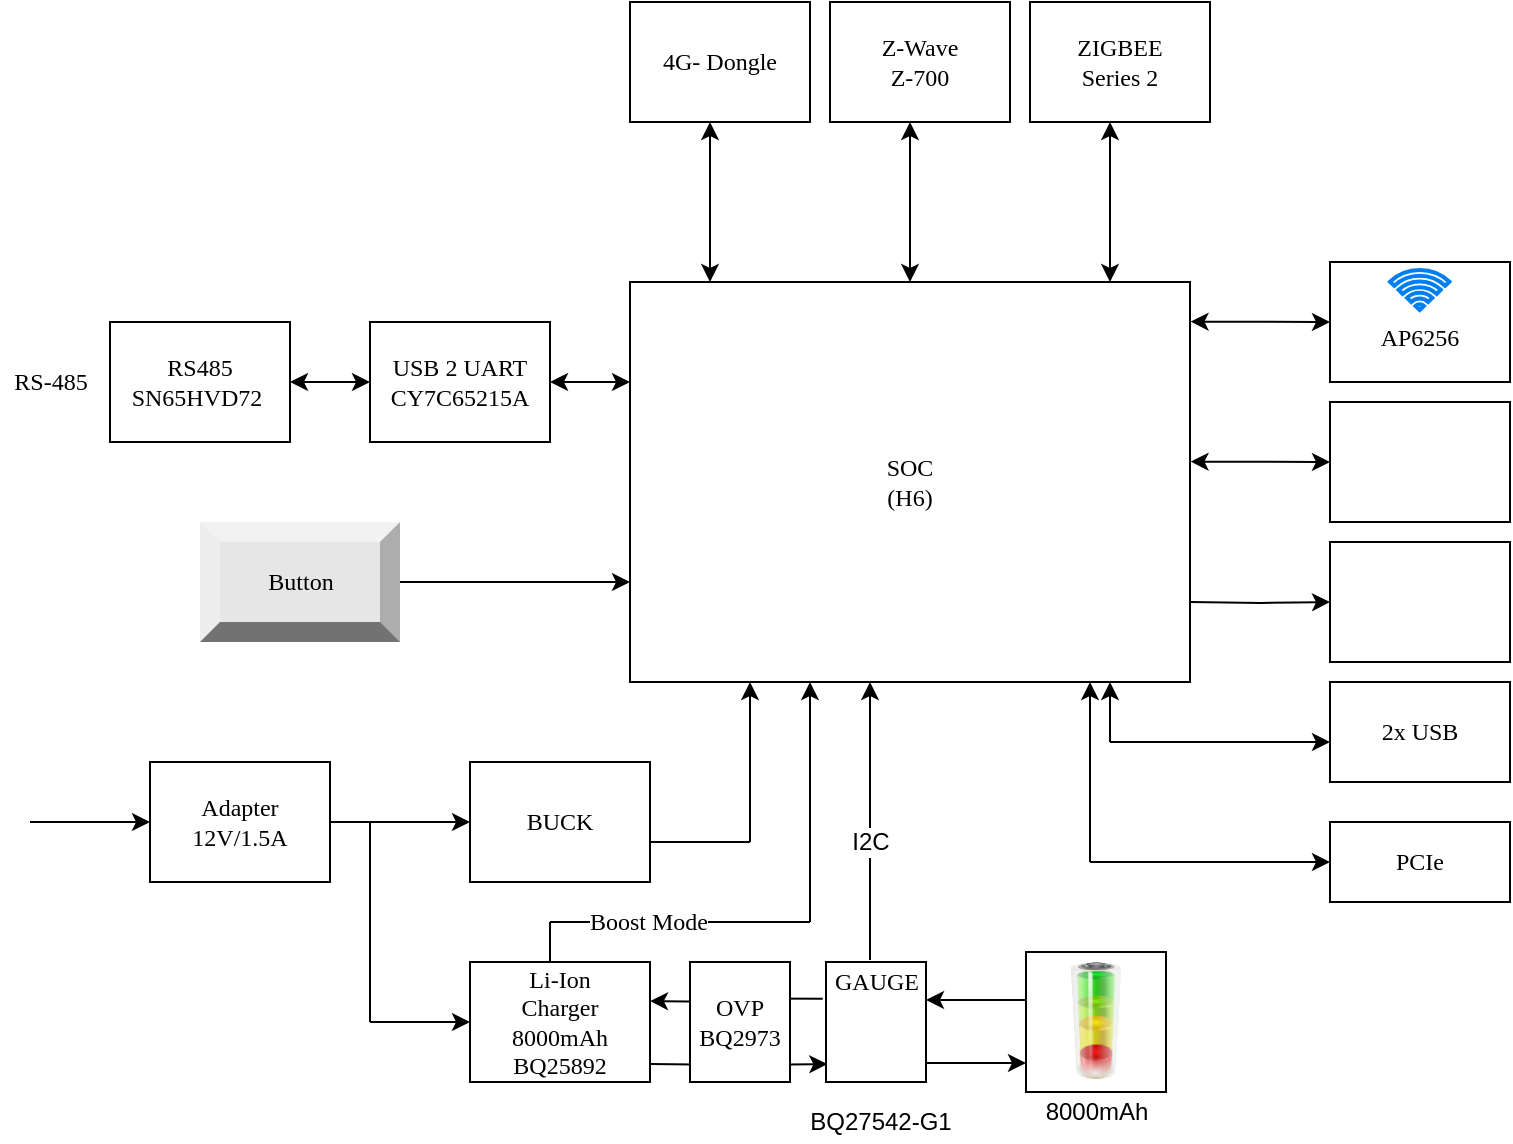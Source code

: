 <mxfile version="12.3.1" type="github" pages="1">
  <diagram id="o-UFxtaxaCjPeBru45kK" name="Page-1">
    <mxGraphModel dx="867" dy="518" grid="1" gridSize="10" guides="1" tooltips="1" connect="1" arrows="1" fold="1" page="1" pageScale="1" pageWidth="1100" pageHeight="850" math="0" shadow="0">
      <root>
        <mxCell id="0"/>
        <mxCell id="1" parent="0"/>
        <mxCell id="L48Uhroj51GNgtLhOd8K-28" value="" style="edgeStyle=orthogonalEdgeStyle;rounded=0;orthogonalLoop=1;jettySize=auto;html=1;fontFamily=Tahoma;exitX=-0.033;exitY=0.917;exitDx=0;exitDy=0;exitPerimeter=0;" parent="1" edge="1" source="L48Uhroj51GNgtLhOd8K-23">
          <mxGeometry relative="1" as="geometry">
            <mxPoint x="570" y="639.5" as="sourcePoint"/>
            <mxPoint x="490" y="639.5" as="targetPoint"/>
          </mxGeometry>
        </mxCell>
        <mxCell id="L48Uhroj51GNgtLhOd8K-16" value="" style="whiteSpace=wrap;html=1;aspect=fixed;fontFamily=Tahoma;" parent="1" vertex="1">
          <mxGeometry x="678" y="615" width="70" height="70" as="geometry"/>
        </mxCell>
        <mxCell id="L48Uhroj51GNgtLhOd8K-1" value="SOC&lt;br&gt;(H6)" style="rounded=0;whiteSpace=wrap;html=1;fontFamily=Tahoma;" parent="1" vertex="1">
          <mxGeometry x="480" y="280" width="280" height="200" as="geometry"/>
        </mxCell>
        <mxCell id="L48Uhroj51GNgtLhOd8K-6" value="" style="edgeStyle=orthogonalEdgeStyle;rounded=0;orthogonalLoop=1;jettySize=auto;html=1;fontFamily=Tahoma;" parent="1" source="L48Uhroj51GNgtLhOd8K-2" target="L48Uhroj51GNgtLhOd8K-5" edge="1">
          <mxGeometry relative="1" as="geometry"/>
        </mxCell>
        <mxCell id="L48Uhroj51GNgtLhOd8K-2" value="Adapter&lt;br&gt;12V/1.5A" style="rounded=0;whiteSpace=wrap;html=1;fontFamily=Tahoma;" parent="1" vertex="1">
          <mxGeometry x="240" y="520" width="90" height="60" as="geometry"/>
        </mxCell>
        <mxCell id="L48Uhroj51GNgtLhOd8K-4" value="" style="endArrow=classic;html=1;fontFamily=Tahoma;" parent="1" edge="1">
          <mxGeometry width="50" height="50" relative="1" as="geometry">
            <mxPoint x="180" y="550" as="sourcePoint"/>
            <mxPoint x="240" y="550" as="targetPoint"/>
          </mxGeometry>
        </mxCell>
        <mxCell id="L48Uhroj51GNgtLhOd8K-5" value="BUCK" style="rounded=0;whiteSpace=wrap;html=1;fontFamily=Tahoma;" parent="1" vertex="1">
          <mxGeometry x="400" y="520" width="90" height="60" as="geometry"/>
        </mxCell>
        <mxCell id="L48Uhroj51GNgtLhOd8K-7" value="" style="endArrow=classic;html=1;fontFamily=Tahoma;" parent="1" edge="1">
          <mxGeometry width="50" height="50" relative="1" as="geometry">
            <mxPoint x="540" y="560" as="sourcePoint"/>
            <mxPoint x="540" y="480" as="targetPoint"/>
          </mxGeometry>
        </mxCell>
        <mxCell id="L48Uhroj51GNgtLhOd8K-8" value="" style="endArrow=none;html=1;fontFamily=Tahoma;" parent="1" edge="1">
          <mxGeometry width="50" height="50" relative="1" as="geometry">
            <mxPoint x="490" y="560" as="sourcePoint"/>
            <mxPoint x="540" y="560" as="targetPoint"/>
          </mxGeometry>
        </mxCell>
        <mxCell id="L48Uhroj51GNgtLhOd8K-25" value="" style="edgeStyle=orthogonalEdgeStyle;rounded=0;orthogonalLoop=1;jettySize=auto;html=1;fontFamily=Tahoma;entryX=0.013;entryY=0.85;entryDx=0;entryDy=0;entryPerimeter=0;" parent="1" edge="1" target="L48Uhroj51GNgtLhOd8K-21">
          <mxGeometry relative="1" as="geometry">
            <mxPoint x="490" y="671" as="sourcePoint"/>
            <mxPoint x="570" y="671" as="targetPoint"/>
          </mxGeometry>
        </mxCell>
        <mxCell id="L48Uhroj51GNgtLhOd8K-9" value="Li-Ion&lt;br&gt;Charger&lt;br&gt;8000mAh&lt;br&gt;BQ25892" style="rounded=0;whiteSpace=wrap;html=1;fontFamily=Tahoma;" parent="1" vertex="1">
          <mxGeometry x="400" y="620" width="90" height="60" as="geometry"/>
        </mxCell>
        <mxCell id="L48Uhroj51GNgtLhOd8K-11" value="" style="edgeStyle=orthogonalEdgeStyle;rounded=0;orthogonalLoop=1;jettySize=auto;html=1;fontFamily=Tahoma;" parent="1" edge="1">
          <mxGeometry relative="1" as="geometry">
            <mxPoint x="350" y="650" as="sourcePoint"/>
            <mxPoint x="400" y="650" as="targetPoint"/>
          </mxGeometry>
        </mxCell>
        <mxCell id="L48Uhroj51GNgtLhOd8K-12" value="" style="endArrow=none;html=1;fontFamily=Tahoma;" parent="1" edge="1">
          <mxGeometry width="50" height="50" relative="1" as="geometry">
            <mxPoint x="350" y="650" as="sourcePoint"/>
            <mxPoint x="350" y="550" as="targetPoint"/>
          </mxGeometry>
        </mxCell>
        <mxCell id="L48Uhroj51GNgtLhOd8K-13" value="" style="image;html=1;labelBackgroundColor=#ffffff;image=img/lib/clip_art/general/Battery_allstates_128x128.png;fontFamily=Tahoma;" parent="1" vertex="1">
          <mxGeometry x="683" y="620" width="60" height="60" as="geometry"/>
        </mxCell>
        <mxCell id="L48Uhroj51GNgtLhOd8K-20" value="OVP&lt;br&gt;BQ2973" style="rounded=0;whiteSpace=wrap;html=1;fontFamily=Tahoma;" parent="1" vertex="1">
          <mxGeometry x="510" y="620" width="50" height="60" as="geometry"/>
        </mxCell>
        <mxCell id="L48Uhroj51GNgtLhOd8K-21" value="" style="rounded=0;whiteSpace=wrap;html=1;fontFamily=Tahoma;" parent="1" vertex="1">
          <mxGeometry x="578" y="620" width="50" height="60" as="geometry"/>
        </mxCell>
        <mxCell id="L48Uhroj51GNgtLhOd8K-22" value="" style="shape=image;html=1;verticalAlign=top;verticalLabelPosition=bottom;labelBackgroundColor=#ffffff;imageAspect=0;aspect=fixed;image=https://cdn2.iconfinder.com/data/icons/miscellaneous-12/24/miscellaneous-25-128.png;fontFamily=Tahoma;" parent="1" vertex="1">
          <mxGeometry x="583" y="640" width="40" height="40" as="geometry"/>
        </mxCell>
        <mxCell id="L48Uhroj51GNgtLhOd8K-23" value="GAUGE" style="text;html=1;align=center;verticalAlign=middle;resizable=0;points=[];;autosize=1;fontFamily=Tahoma;" parent="1" vertex="1">
          <mxGeometry x="578" y="620" width="50" height="20" as="geometry"/>
        </mxCell>
        <mxCell id="L48Uhroj51GNgtLhOd8K-27" value="" style="edgeStyle=orthogonalEdgeStyle;rounded=0;orthogonalLoop=1;jettySize=auto;html=1;fontFamily=Tahoma;" parent="1" edge="1">
          <mxGeometry relative="1" as="geometry">
            <mxPoint x="628" y="670.5" as="sourcePoint"/>
            <mxPoint x="678" y="670.5" as="targetPoint"/>
          </mxGeometry>
        </mxCell>
        <mxCell id="L48Uhroj51GNgtLhOd8K-29" value="" style="edgeStyle=orthogonalEdgeStyle;rounded=0;orthogonalLoop=1;jettySize=auto;html=1;fontFamily=Tahoma;" parent="1" edge="1">
          <mxGeometry relative="1" as="geometry">
            <mxPoint x="678" y="639" as="sourcePoint"/>
            <mxPoint x="628" y="639" as="targetPoint"/>
          </mxGeometry>
        </mxCell>
        <mxCell id="L48Uhroj51GNgtLhOd8K-30" value="" style="endArrow=classic;html=1;fontFamily=Tahoma;" parent="1" edge="1">
          <mxGeometry width="50" height="50" relative="1" as="geometry">
            <mxPoint x="570" y="600" as="sourcePoint"/>
            <mxPoint x="570" y="480" as="targetPoint"/>
          </mxGeometry>
        </mxCell>
        <mxCell id="L48Uhroj51GNgtLhOd8K-31" value="" style="endArrow=none;html=1;fontFamily=Tahoma;" parent="1" edge="1">
          <mxGeometry width="50" height="50" relative="1" as="geometry">
            <mxPoint x="440" y="620" as="sourcePoint"/>
            <mxPoint x="440" y="600" as="targetPoint"/>
          </mxGeometry>
        </mxCell>
        <mxCell id="L48Uhroj51GNgtLhOd8K-32" value="" style="endArrow=none;html=1;fontFamily=Tahoma;" parent="1" edge="1">
          <mxGeometry width="50" height="50" relative="1" as="geometry">
            <mxPoint x="440" y="600" as="sourcePoint"/>
            <mxPoint x="570" y="600" as="targetPoint"/>
          </mxGeometry>
        </mxCell>
        <mxCell id="L48Uhroj51GNgtLhOd8K-33" value="Boost Mode" style="text;html=1;align=center;verticalAlign=middle;resizable=0;points=[];;labelBackgroundColor=#ffffff;fontFamily=Tahoma;" parent="L48Uhroj51GNgtLhOd8K-32" vertex="1" connectable="0">
          <mxGeometry x="0.42" relative="1" as="geometry">
            <mxPoint x="-43.5" as="offset"/>
          </mxGeometry>
        </mxCell>
        <mxCell id="L48Uhroj51GNgtLhOd8K-34" value="" style="edgeStyle=orthogonalEdgeStyle;rounded=0;orthogonalLoop=1;jettySize=auto;html=1;fontFamily=Tahoma;" parent="1" target="L48Uhroj51GNgtLhOd8K-35" edge="1">
          <mxGeometry relative="1" as="geometry">
            <mxPoint x="760.0" y="440" as="sourcePoint"/>
          </mxGeometry>
        </mxCell>
        <mxCell id="L48Uhroj51GNgtLhOd8K-35" value="" style="rounded=0;whiteSpace=wrap;html=1;fontFamily=Tahoma;" parent="1" vertex="1">
          <mxGeometry x="830" y="410" width="90" height="60" as="geometry"/>
        </mxCell>
        <mxCell id="L48Uhroj51GNgtLhOd8K-37" value="" style="shape=image;html=1;verticalAlign=top;verticalLabelPosition=bottom;labelBackgroundColor=#ffffff;imageAspect=0;aspect=fixed;image=https://cdn2.iconfinder.com/data/icons/fatcow/32x32/led.png;fontFamily=Tahoma;" parent="1" vertex="1">
          <mxGeometry x="880" y="424" width="32" height="32" as="geometry"/>
        </mxCell>
        <mxCell id="L48Uhroj51GNgtLhOd8K-38" value="" style="rounded=0;whiteSpace=wrap;html=1;fontFamily=Tahoma;" parent="1" vertex="1">
          <mxGeometry x="830" y="340" width="90" height="60" as="geometry"/>
        </mxCell>
        <mxCell id="L48Uhroj51GNgtLhOd8K-40" value="" style="shape=image;html=1;verticalAlign=top;verticalLabelPosition=bottom;labelBackgroundColor=#ffffff;imageAspect=0;aspect=fixed;image=https://cdn2.iconfinder.com/data/icons/freecns-cumulus/16/519555-051_SDCard-128.png;fontFamily=Tahoma;" parent="1" vertex="1">
          <mxGeometry x="840" y="340" width="58" height="58" as="geometry"/>
        </mxCell>
        <mxCell id="L48Uhroj51GNgtLhOd8K-41" value="" style="endArrow=classic;startArrow=classic;html=1;exitX=1.001;exitY=0.449;exitDx=0;exitDy=0;exitPerimeter=0;fontFamily=Tahoma;" parent="1" source="L48Uhroj51GNgtLhOd8K-1" edge="1">
          <mxGeometry width="50" height="50" relative="1" as="geometry">
            <mxPoint x="780" y="420" as="sourcePoint"/>
            <mxPoint x="830" y="370" as="targetPoint"/>
          </mxGeometry>
        </mxCell>
        <mxCell id="L48Uhroj51GNgtLhOd8K-42" value="&lt;br&gt;AP6256" style="rounded=0;whiteSpace=wrap;html=1;fontFamily=Tahoma;" parent="1" vertex="1">
          <mxGeometry x="830" y="270" width="90" height="60" as="geometry"/>
        </mxCell>
        <mxCell id="L48Uhroj51GNgtLhOd8K-44" value="" style="endArrow=classic;startArrow=classic;html=1;exitX=1.001;exitY=0.449;exitDx=0;exitDy=0;exitPerimeter=0;fontFamily=Tahoma;" parent="1" edge="1">
          <mxGeometry width="50" height="50" relative="1" as="geometry">
            <mxPoint x="760.28" y="299.8" as="sourcePoint"/>
            <mxPoint x="830" y="300" as="targetPoint"/>
          </mxGeometry>
        </mxCell>
        <mxCell id="L48Uhroj51GNgtLhOd8K-45" value="" style="html=1;verticalLabelPosition=bottom;align=center;labelBackgroundColor=#ffffff;verticalAlign=top;strokeWidth=2;strokeColor=#0080F0;shadow=0;dashed=0;shape=mxgraph.ios7.icons.wifi;pointerEvents=1;fontFamily=Tahoma;" parent="1" vertex="1">
          <mxGeometry x="860" y="274" width="29.7" height="20" as="geometry"/>
        </mxCell>
        <mxCell id="L48Uhroj51GNgtLhOd8K-46" value="" style="endArrow=classic;startArrow=classic;html=1;fontFamily=Tahoma;" parent="1" edge="1">
          <mxGeometry width="50" height="50" relative="1" as="geometry">
            <mxPoint x="720" y="280" as="sourcePoint"/>
            <mxPoint x="720" y="200" as="targetPoint"/>
          </mxGeometry>
        </mxCell>
        <mxCell id="L48Uhroj51GNgtLhOd8K-47" value="ZIGBEE&lt;br&gt;Series 2" style="rounded=0;whiteSpace=wrap;html=1;fontFamily=Tahoma;" parent="1" vertex="1">
          <mxGeometry x="680" y="140" width="90" height="60" as="geometry"/>
        </mxCell>
        <mxCell id="L48Uhroj51GNgtLhOd8K-49" value="" style="endArrow=classic;startArrow=classic;html=1;fontFamily=Tahoma;" parent="1" edge="1">
          <mxGeometry width="50" height="50" relative="1" as="geometry">
            <mxPoint x="620" y="280" as="sourcePoint"/>
            <mxPoint x="620" y="200" as="targetPoint"/>
          </mxGeometry>
        </mxCell>
        <mxCell id="L48Uhroj51GNgtLhOd8K-50" value="Z-Wave&lt;br&gt;Z-700" style="rounded=0;whiteSpace=wrap;html=1;fontFamily=Tahoma;" parent="1" vertex="1">
          <mxGeometry x="580" y="140" width="90" height="60" as="geometry"/>
        </mxCell>
        <mxCell id="L48Uhroj51GNgtLhOd8K-51" value="" style="endArrow=classic;startArrow=classic;html=1;fontFamily=Tahoma;" parent="1" edge="1">
          <mxGeometry width="50" height="50" relative="1" as="geometry">
            <mxPoint x="520" y="280" as="sourcePoint"/>
            <mxPoint x="520" y="200" as="targetPoint"/>
          </mxGeometry>
        </mxCell>
        <mxCell id="L48Uhroj51GNgtLhOd8K-52" value="4G- Dongle" style="rounded=0;whiteSpace=wrap;html=1;fontFamily=Tahoma;" parent="1" vertex="1">
          <mxGeometry x="480" y="140" width="90" height="60" as="geometry"/>
        </mxCell>
        <mxCell id="L48Uhroj51GNgtLhOd8K-57" value="USB 2 UART&lt;br&gt;CY7C65215A" style="rounded=0;whiteSpace=wrap;html=1;fontFamily=Tahoma;" parent="1" vertex="1">
          <mxGeometry x="350" y="300" width="90" height="60" as="geometry"/>
        </mxCell>
        <mxCell id="L48Uhroj51GNgtLhOd8K-58" value="RS485&lt;br&gt;SN65HVD72&amp;nbsp;" style="rounded=0;whiteSpace=wrap;html=1;fontFamily=Tahoma;" parent="1" vertex="1">
          <mxGeometry x="220" y="300" width="90" height="60" as="geometry"/>
        </mxCell>
        <mxCell id="L48Uhroj51GNgtLhOd8K-63" value="RS-485" style="text;html=1;align=center;verticalAlign=middle;resizable=0;points=[];;autosize=1;fontFamily=Tahoma;" parent="1" vertex="1">
          <mxGeometry x="165" y="320" width="50" height="20" as="geometry"/>
        </mxCell>
        <mxCell id="L48Uhroj51GNgtLhOd8K-64" value="" style="endArrow=classic;startArrow=classic;html=1;exitX=1;exitY=0.5;exitDx=0;exitDy=0;fontFamily=Tahoma;" parent="1" source="L48Uhroj51GNgtLhOd8K-57" edge="1">
          <mxGeometry width="50" height="50" relative="1" as="geometry">
            <mxPoint x="430" y="380" as="sourcePoint"/>
            <mxPoint x="480" y="330" as="targetPoint"/>
          </mxGeometry>
        </mxCell>
        <mxCell id="L48Uhroj51GNgtLhOd8K-65" value="" style="endArrow=classic;startArrow=classic;html=1;exitX=1;exitY=0.5;exitDx=0;exitDy=0;fontFamily=Tahoma;" parent="1" edge="1">
          <mxGeometry width="50" height="50" relative="1" as="geometry">
            <mxPoint x="310" y="330" as="sourcePoint"/>
            <mxPoint x="350" y="330" as="targetPoint"/>
          </mxGeometry>
        </mxCell>
        <mxCell id="L48Uhroj51GNgtLhOd8K-68" value="" style="edgeStyle=orthogonalEdgeStyle;rounded=0;orthogonalLoop=1;jettySize=auto;html=1;entryX=0;entryY=0.75;entryDx=0;entryDy=0;fontFamily=Tahoma;" parent="1" source="L48Uhroj51GNgtLhOd8K-66" target="L48Uhroj51GNgtLhOd8K-1" edge="1">
          <mxGeometry relative="1" as="geometry">
            <mxPoint x="445" y="430" as="targetPoint"/>
          </mxGeometry>
        </mxCell>
        <mxCell id="L48Uhroj51GNgtLhOd8K-66" value="Button" style="labelPosition=center;verticalLabelPosition=middle;align=center;html=1;shape=mxgraph.basic.shaded_button;dx=10;fillColor=#E6E6E6;strokeColor=none;fontFamily=Tahoma;" parent="1" vertex="1">
          <mxGeometry x="265" y="400" width="100" height="60" as="geometry"/>
        </mxCell>
        <mxCell id="goUKhaGWuWhzBPMG2-UU-1" value="8000mAh" style="text;html=1;align=center;verticalAlign=middle;resizable=0;points=[];;autosize=1;" vertex="1" parent="1">
          <mxGeometry x="678" y="685" width="70" height="20" as="geometry"/>
        </mxCell>
        <mxCell id="goUKhaGWuWhzBPMG2-UU-2" value="2x USB" style="rounded=0;whiteSpace=wrap;html=1;fontFamily=Tahoma;" vertex="1" parent="1">
          <mxGeometry x="830" y="480" width="90" height="50" as="geometry"/>
        </mxCell>
        <mxCell id="goUKhaGWuWhzBPMG2-UU-3" value="" style="endArrow=classic;html=1;" edge="1" parent="1">
          <mxGeometry width="50" height="50" relative="1" as="geometry">
            <mxPoint x="720" y="510" as="sourcePoint"/>
            <mxPoint x="830" y="510" as="targetPoint"/>
          </mxGeometry>
        </mxCell>
        <mxCell id="goUKhaGWuWhzBPMG2-UU-4" value="" style="endArrow=none;html=1;startArrow=classic;startFill=1;" edge="1" parent="1">
          <mxGeometry width="50" height="50" relative="1" as="geometry">
            <mxPoint x="720" y="480" as="sourcePoint"/>
            <mxPoint x="720" y="510" as="targetPoint"/>
          </mxGeometry>
        </mxCell>
        <mxCell id="goUKhaGWuWhzBPMG2-UU-5" value="PCIe" style="rounded=0;whiteSpace=wrap;html=1;fontFamily=Tahoma;" vertex="1" parent="1">
          <mxGeometry x="830" y="550" width="90" height="40" as="geometry"/>
        </mxCell>
        <mxCell id="goUKhaGWuWhzBPMG2-UU-6" value="" style="endArrow=classic;html=1;" edge="1" parent="1">
          <mxGeometry width="50" height="50" relative="1" as="geometry">
            <mxPoint x="710" y="570" as="sourcePoint"/>
            <mxPoint x="830" y="570" as="targetPoint"/>
          </mxGeometry>
        </mxCell>
        <mxCell id="goUKhaGWuWhzBPMG2-UU-7" value="" style="endArrow=none;html=1;startArrow=classic;startFill=1;" edge="1" parent="1">
          <mxGeometry width="50" height="50" relative="1" as="geometry">
            <mxPoint x="710" y="480" as="sourcePoint"/>
            <mxPoint x="710" y="570" as="targetPoint"/>
          </mxGeometry>
        </mxCell>
        <mxCell id="goUKhaGWuWhzBPMG2-UU-8" value="BQ27542-G1" style="text;html=1;align=center;verticalAlign=middle;resizable=0;points=[];;autosize=1;" vertex="1" parent="1">
          <mxGeometry x="560" y="690" width="90" height="20" as="geometry"/>
        </mxCell>
        <mxCell id="goUKhaGWuWhzBPMG2-UU-9" value="" style="endArrow=classic;html=1;fontFamily=Tahoma;" edge="1" parent="1">
          <mxGeometry width="50" height="50" relative="1" as="geometry">
            <mxPoint x="600" y="619" as="sourcePoint"/>
            <mxPoint x="600" y="480" as="targetPoint"/>
          </mxGeometry>
        </mxCell>
        <mxCell id="goUKhaGWuWhzBPMG2-UU-11" value="I2C" style="text;html=1;align=center;verticalAlign=middle;resizable=0;points=[];;labelBackgroundColor=#ffffff;" vertex="1" connectable="0" parent="goUKhaGWuWhzBPMG2-UU-9">
          <mxGeometry x="-0.535" relative="1" as="geometry">
            <mxPoint y="-26.5" as="offset"/>
          </mxGeometry>
        </mxCell>
      </root>
    </mxGraphModel>
  </diagram>
</mxfile>
